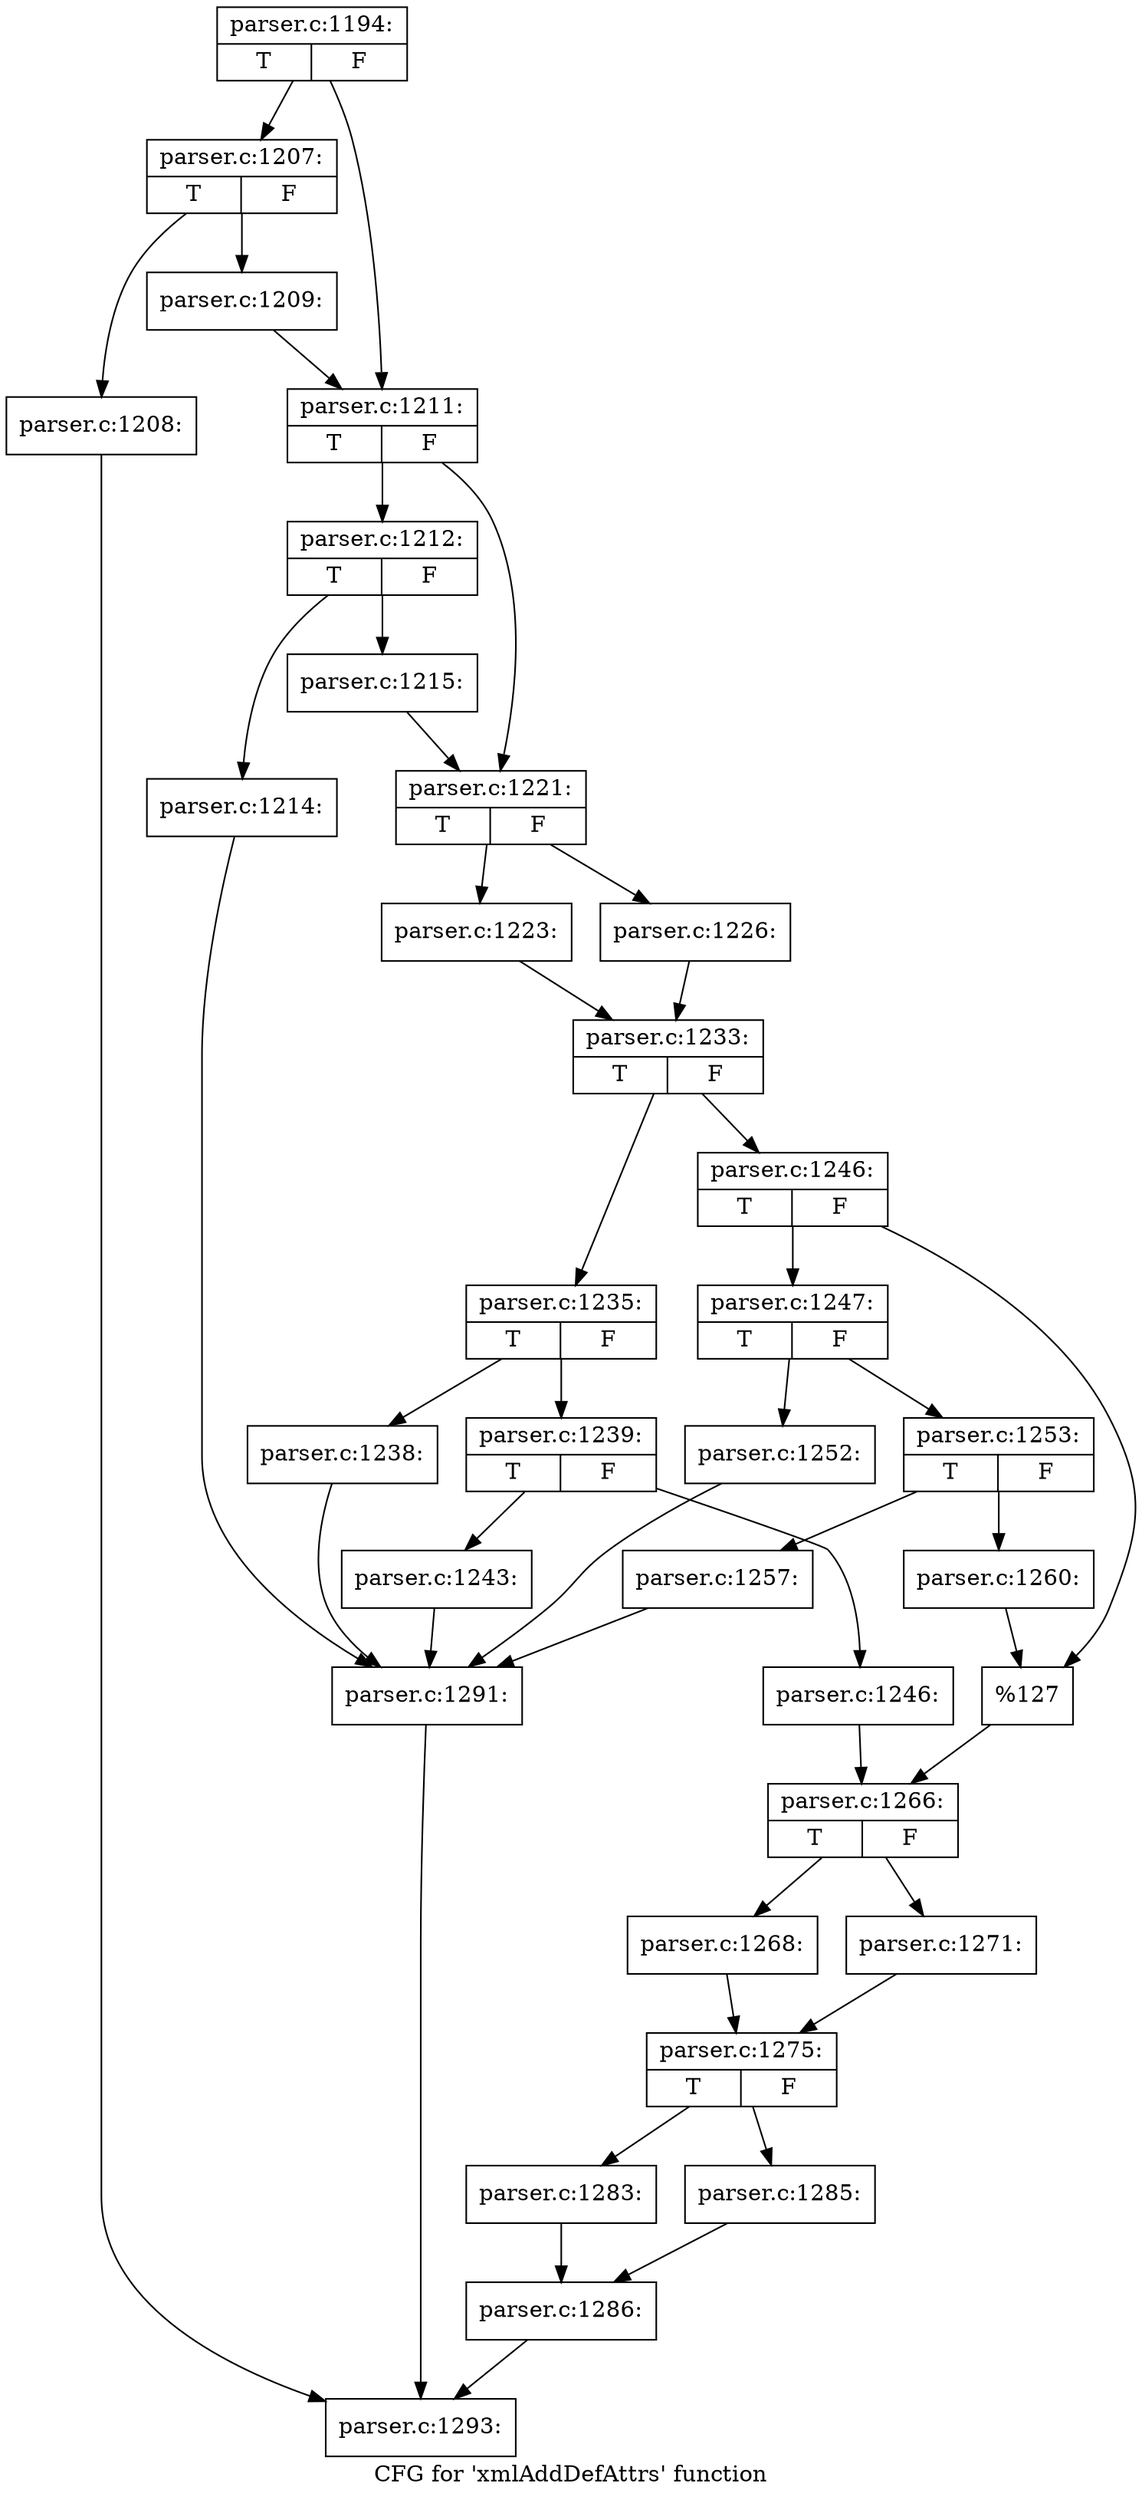 digraph "CFG for 'xmlAddDefAttrs' function" {
	label="CFG for 'xmlAddDefAttrs' function";

	Node0x60be310 [shape=record,label="{parser.c:1194:|{<s0>T|<s1>F}}"];
	Node0x60be310 -> Node0x60c0800;
	Node0x60be310 -> Node0x60c0850;
	Node0x60c0800 [shape=record,label="{parser.c:1207:|{<s0>T|<s1>F}}"];
	Node0x60c0800 -> Node0x60c0d40;
	Node0x60c0800 -> Node0x60c0d90;
	Node0x60c0d40 [shape=record,label="{parser.c:1208:}"];
	Node0x60c0d40 -> Node0x60ba920;
	Node0x60c0d90 [shape=record,label="{parser.c:1209:}"];
	Node0x60c0d90 -> Node0x60c0850;
	Node0x60c0850 [shape=record,label="{parser.c:1211:|{<s0>T|<s1>F}}"];
	Node0x60c0850 -> Node0x60c1700;
	Node0x60c0850 -> Node0x60c1d70;
	Node0x60c1700 [shape=record,label="{parser.c:1212:|{<s0>T|<s1>F}}"];
	Node0x60c1700 -> Node0x60c24e0;
	Node0x60c1700 -> Node0x60c29a0;
	Node0x60c24e0 [shape=record,label="{parser.c:1214:}"];
	Node0x60c24e0 -> Node0x60c2bd0;
	Node0x60c29a0 [shape=record,label="{parser.c:1215:}"];
	Node0x60c29a0 -> Node0x60c1d70;
	Node0x60c1d70 [shape=record,label="{parser.c:1221:|{<s0>T|<s1>F}}"];
	Node0x60c1d70 -> Node0x60c3990;
	Node0x60c1d70 -> Node0x60c3d80;
	Node0x60c3990 [shape=record,label="{parser.c:1223:}"];
	Node0x60c3990 -> Node0x60c3d30;
	Node0x60c3d80 [shape=record,label="{parser.c:1226:}"];
	Node0x60c3d80 -> Node0x60c3d30;
	Node0x60c3d30 [shape=record,label="{parser.c:1233:|{<s0>T|<s1>F}}"];
	Node0x60c3d30 -> Node0x60c53a0;
	Node0x60c3d30 -> Node0x60c5440;
	Node0x60c53a0 [shape=record,label="{parser.c:1235:|{<s0>T|<s1>F}}"];
	Node0x60c53a0 -> Node0x60c5b60;
	Node0x60c53a0 -> Node0x60c5bb0;
	Node0x60c5b60 [shape=record,label="{parser.c:1238:}"];
	Node0x60c5b60 -> Node0x60c2bd0;
	Node0x60c5bb0 [shape=record,label="{parser.c:1239:|{<s0>T|<s1>F}}"];
	Node0x60c5bb0 -> Node0x60c63a0;
	Node0x60c5bb0 -> Node0x60c63f0;
	Node0x60c63a0 [shape=record,label="{parser.c:1243:}"];
	Node0x60c63a0 -> Node0x60c2bd0;
	Node0x60c63f0 [shape=record,label="{parser.c:1246:}"];
	Node0x60c63f0 -> Node0x60c53f0;
	Node0x60c5440 [shape=record,label="{parser.c:1246:|{<s0>T|<s1>F}}"];
	Node0x60c5440 -> Node0x60c6aa0;
	Node0x60c5440 -> Node0x60c7410;
	Node0x60c6aa0 [shape=record,label="{parser.c:1247:|{<s0>T|<s1>F}}"];
	Node0x60c6aa0 -> Node0x60c85b0;
	Node0x60c6aa0 -> Node0x60c8600;
	Node0x60c85b0 [shape=record,label="{parser.c:1252:}"];
	Node0x60c85b0 -> Node0x60c2bd0;
	Node0x60c8600 [shape=record,label="{parser.c:1253:|{<s0>T|<s1>F}}"];
	Node0x60c8600 -> Node0x60c8e00;
	Node0x60c8600 -> Node0x60c8e50;
	Node0x60c8e00 [shape=record,label="{parser.c:1257:}"];
	Node0x60c8e00 -> Node0x60c2bd0;
	Node0x60c8e50 [shape=record,label="{parser.c:1260:}"];
	Node0x60c8e50 -> Node0x60c7410;
	Node0x60c7410 [shape=record,label="{%127}"];
	Node0x60c7410 -> Node0x60c53f0;
	Node0x60c53f0 [shape=record,label="{parser.c:1266:|{<s0>T|<s1>F}}"];
	Node0x60c53f0 -> Node0x60c9d10;
	Node0x60c53f0 -> Node0x60c9db0;
	Node0x60c9d10 [shape=record,label="{parser.c:1268:}"];
	Node0x60c9d10 -> Node0x60c9d60;
	Node0x60c9db0 [shape=record,label="{parser.c:1271:}"];
	Node0x60c9db0 -> Node0x60c9d60;
	Node0x60c9d60 [shape=record,label="{parser.c:1275:|{<s0>T|<s1>F}}"];
	Node0x60c9d60 -> Node0x60cd560;
	Node0x60c9d60 -> Node0x60cd600;
	Node0x60cd560 [shape=record,label="{parser.c:1283:}"];
	Node0x60cd560 -> Node0x60cd5b0;
	Node0x60cd600 [shape=record,label="{parser.c:1285:}"];
	Node0x60cd600 -> Node0x60cd5b0;
	Node0x60cd5b0 [shape=record,label="{parser.c:1286:}"];
	Node0x60cd5b0 -> Node0x60ba920;
	Node0x60c2bd0 [shape=record,label="{parser.c:1291:}"];
	Node0x60c2bd0 -> Node0x60ba920;
	Node0x60ba920 [shape=record,label="{parser.c:1293:}"];
}
